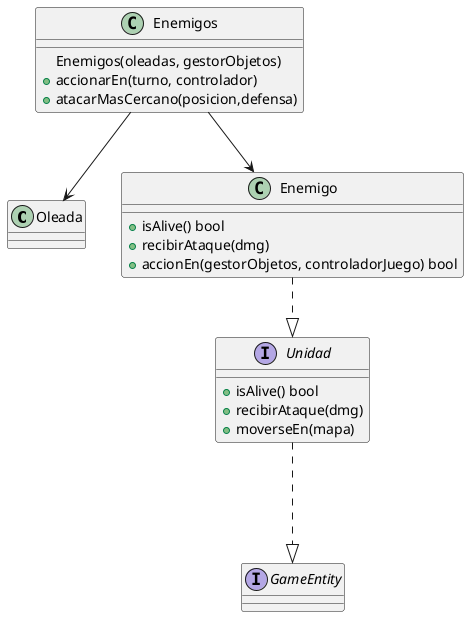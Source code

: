 @startuml

class Oleada{

}


class Enemigos{
    Enemigos(oleadas, gestorObjetos)
    + accionarEn(turno, controlador)
    + atacarMasCercano(posicion,defensa)
}

interface Unidad{
    + isAlive() bool
    + recibirAtaque(dmg)
    + moverseEn(mapa)
}



class Enemigo{
    + isAlive() bool
    + recibirAtaque(dmg)
    + accionEn(gestorObjetos, controladorJuego) bool
}

interface GameEntity
Unidad...|> GameEntity

Enemigos --> Enemigo
Enemigo ..|> Unidad
Enemigos --> Oleada

@enduml